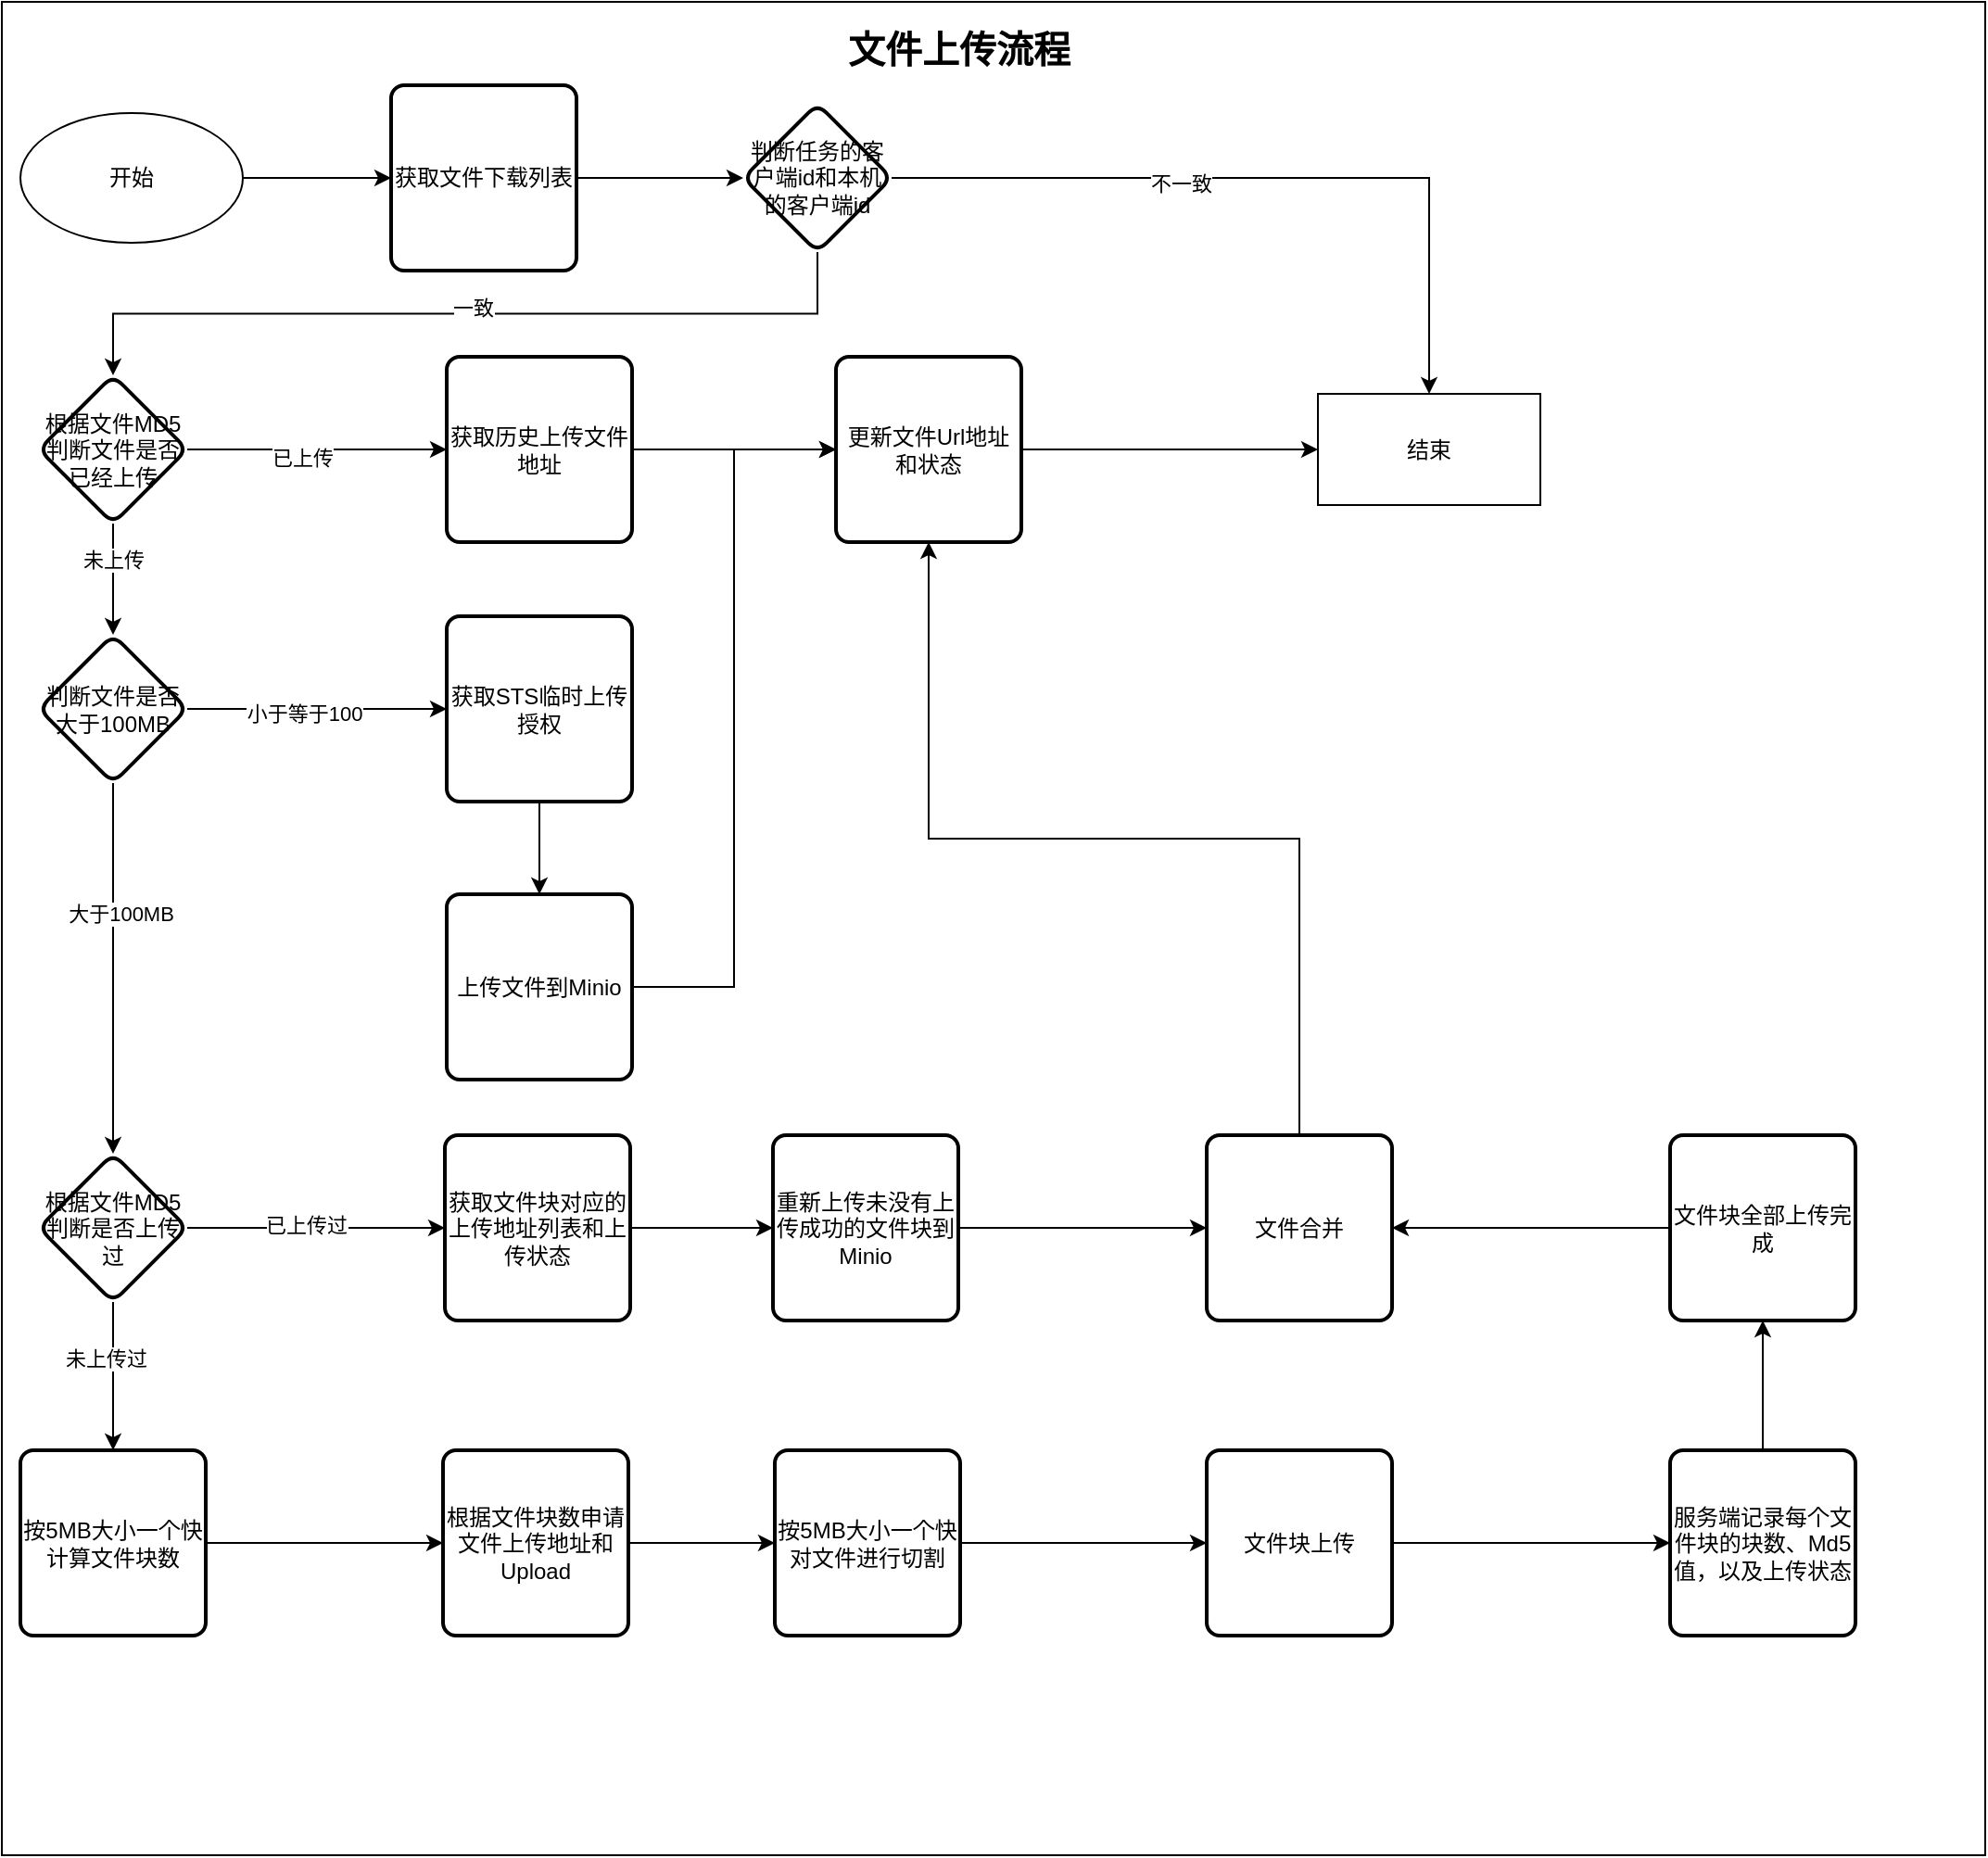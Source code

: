<mxfile version="21.7.1" type="github">
  <diagram id="C5RBs43oDa-KdzZeNtuy" name="Page-1">
    <mxGraphModel dx="1434" dy="758" grid="1" gridSize="10" guides="1" tooltips="1" connect="1" arrows="1" fold="1" page="1" pageScale="1" pageWidth="827" pageHeight="1169" math="0" shadow="0">
      <root>
        <mxCell id="WIyWlLk6GJQsqaUBKTNV-0" />
        <mxCell id="WIyWlLk6GJQsqaUBKTNV-1" parent="WIyWlLk6GJQsqaUBKTNV-0" />
        <mxCell id="q1uxebQJCkmsuz_6a5bE-17" value="" style="whiteSpace=wrap;html=1;" vertex="1" parent="WIyWlLk6GJQsqaUBKTNV-1">
          <mxGeometry x="10" y="20" width="1070" height="1000" as="geometry" />
        </mxCell>
        <mxCell id="q1uxebQJCkmsuz_6a5bE-20" style="edgeStyle=orthogonalEdgeStyle;rounded=0;orthogonalLoop=1;jettySize=auto;html=1;exitX=1;exitY=0.5;exitDx=0;exitDy=0;entryX=0;entryY=0.5;entryDx=0;entryDy=0;" edge="1" parent="WIyWlLk6GJQsqaUBKTNV-1" source="q1uxebQJCkmsuz_6a5bE-18" target="q1uxebQJCkmsuz_6a5bE-19">
          <mxGeometry relative="1" as="geometry" />
        </mxCell>
        <mxCell id="q1uxebQJCkmsuz_6a5bE-18" value="开始" style="ellipse;whiteSpace=wrap;html=1;" vertex="1" parent="WIyWlLk6GJQsqaUBKTNV-1">
          <mxGeometry x="20" y="80" width="120" height="70" as="geometry" />
        </mxCell>
        <mxCell id="q1uxebQJCkmsuz_6a5bE-50" value="" style="edgeStyle=orthogonalEdgeStyle;rounded=0;orthogonalLoop=1;jettySize=auto;html=1;" edge="1" parent="WIyWlLk6GJQsqaUBKTNV-1" source="q1uxebQJCkmsuz_6a5bE-19" target="q1uxebQJCkmsuz_6a5bE-49">
          <mxGeometry relative="1" as="geometry" />
        </mxCell>
        <mxCell id="q1uxebQJCkmsuz_6a5bE-19" value="获取文件下载列表" style="rounded=1;whiteSpace=wrap;html=1;absoluteArcSize=1;arcSize=14;strokeWidth=2;" vertex="1" parent="WIyWlLk6GJQsqaUBKTNV-1">
          <mxGeometry x="220" y="65" width="100" height="100" as="geometry" />
        </mxCell>
        <mxCell id="q1uxebQJCkmsuz_6a5bE-26" style="edgeStyle=orthogonalEdgeStyle;rounded=0;orthogonalLoop=1;jettySize=auto;html=1;exitX=1;exitY=0.5;exitDx=0;exitDy=0;" edge="1" parent="WIyWlLk6GJQsqaUBKTNV-1" source="q1uxebQJCkmsuz_6a5bE-23" target="q1uxebQJCkmsuz_6a5bE-25">
          <mxGeometry relative="1" as="geometry" />
        </mxCell>
        <mxCell id="q1uxebQJCkmsuz_6a5bE-27" value="已上传" style="edgeLabel;html=1;align=center;verticalAlign=middle;resizable=0;points=[];" vertex="1" connectable="0" parent="q1uxebQJCkmsuz_6a5bE-26">
          <mxGeometry x="-0.12" y="-4" relative="1" as="geometry">
            <mxPoint as="offset" />
          </mxGeometry>
        </mxCell>
        <mxCell id="q1uxebQJCkmsuz_6a5bE-29" style="edgeStyle=orthogonalEdgeStyle;rounded=0;orthogonalLoop=1;jettySize=auto;html=1;exitX=0.5;exitY=1;exitDx=0;exitDy=0;entryX=0.5;entryY=0;entryDx=0;entryDy=0;" edge="1" parent="WIyWlLk6GJQsqaUBKTNV-1" source="q1uxebQJCkmsuz_6a5bE-23" target="q1uxebQJCkmsuz_6a5bE-35">
          <mxGeometry relative="1" as="geometry">
            <mxPoint x="70" y="421.5" as="targetPoint" />
          </mxGeometry>
        </mxCell>
        <mxCell id="q1uxebQJCkmsuz_6a5bE-30" value="未上传" style="edgeLabel;html=1;align=center;verticalAlign=middle;resizable=0;points=[];" vertex="1" connectable="0" parent="q1uxebQJCkmsuz_6a5bE-29">
          <mxGeometry x="-0.343" relative="1" as="geometry">
            <mxPoint as="offset" />
          </mxGeometry>
        </mxCell>
        <mxCell id="q1uxebQJCkmsuz_6a5bE-23" value="根据文件MD5判断文件是否已经上传" style="rhombus;whiteSpace=wrap;html=1;rounded=1;arcSize=14;strokeWidth=2;" vertex="1" parent="WIyWlLk6GJQsqaUBKTNV-1">
          <mxGeometry x="30" y="221.5" width="80" height="80" as="geometry" />
        </mxCell>
        <mxCell id="q1uxebQJCkmsuz_6a5bE-33" value="" style="edgeStyle=orthogonalEdgeStyle;rounded=0;orthogonalLoop=1;jettySize=auto;html=1;" edge="1" parent="WIyWlLk6GJQsqaUBKTNV-1" source="q1uxebQJCkmsuz_6a5bE-25" target="q1uxebQJCkmsuz_6a5bE-32">
          <mxGeometry relative="1" as="geometry" />
        </mxCell>
        <mxCell id="q1uxebQJCkmsuz_6a5bE-25" value="获取历史上传文件地址" style="rounded=1;whiteSpace=wrap;html=1;absoluteArcSize=1;arcSize=14;strokeWidth=2;" vertex="1" parent="WIyWlLk6GJQsqaUBKTNV-1">
          <mxGeometry x="250" y="211.5" width="100" height="100" as="geometry" />
        </mxCell>
        <mxCell id="q1uxebQJCkmsuz_6a5bE-31" value="结束" style="rounded=0;whiteSpace=wrap;html=1;" vertex="1" parent="WIyWlLk6GJQsqaUBKTNV-1">
          <mxGeometry x="720" y="231.5" width="120" height="60" as="geometry" />
        </mxCell>
        <mxCell id="q1uxebQJCkmsuz_6a5bE-56" style="edgeStyle=orthogonalEdgeStyle;rounded=0;orthogonalLoop=1;jettySize=auto;html=1;exitX=1;exitY=0.5;exitDx=0;exitDy=0;entryX=0;entryY=0.5;entryDx=0;entryDy=0;" edge="1" parent="WIyWlLk6GJQsqaUBKTNV-1" source="q1uxebQJCkmsuz_6a5bE-32" target="q1uxebQJCkmsuz_6a5bE-31">
          <mxGeometry relative="1" as="geometry" />
        </mxCell>
        <mxCell id="q1uxebQJCkmsuz_6a5bE-32" value="更新文件Url地址和状态" style="rounded=1;whiteSpace=wrap;html=1;absoluteArcSize=1;arcSize=14;strokeWidth=2;" vertex="1" parent="WIyWlLk6GJQsqaUBKTNV-1">
          <mxGeometry x="460" y="211.5" width="100" height="100" as="geometry" />
        </mxCell>
        <mxCell id="q1uxebQJCkmsuz_6a5bE-37" style="edgeStyle=orthogonalEdgeStyle;rounded=0;orthogonalLoop=1;jettySize=auto;html=1;exitX=0.5;exitY=1;exitDx=0;exitDy=0;" edge="1" parent="WIyWlLk6GJQsqaUBKTNV-1" source="q1uxebQJCkmsuz_6a5bE-35" target="q1uxebQJCkmsuz_6a5bE-59">
          <mxGeometry relative="1" as="geometry">
            <mxPoint x="70" y="526.5" as="targetPoint" />
          </mxGeometry>
        </mxCell>
        <mxCell id="q1uxebQJCkmsuz_6a5bE-38" value="大于100MB" style="edgeLabel;html=1;align=center;verticalAlign=middle;resizable=0;points=[];" vertex="1" connectable="0" parent="q1uxebQJCkmsuz_6a5bE-37">
          <mxGeometry x="-0.3" y="4" relative="1" as="geometry">
            <mxPoint as="offset" />
          </mxGeometry>
        </mxCell>
        <mxCell id="q1uxebQJCkmsuz_6a5bE-40" style="edgeStyle=orthogonalEdgeStyle;rounded=0;orthogonalLoop=1;jettySize=auto;html=1;exitX=1;exitY=0.5;exitDx=0;exitDy=0;entryX=0;entryY=0.5;entryDx=0;entryDy=0;" edge="1" parent="WIyWlLk6GJQsqaUBKTNV-1" source="q1uxebQJCkmsuz_6a5bE-35" target="q1uxebQJCkmsuz_6a5bE-39">
          <mxGeometry relative="1" as="geometry" />
        </mxCell>
        <mxCell id="q1uxebQJCkmsuz_6a5bE-41" value="小于等于100" style="edgeLabel;html=1;align=center;verticalAlign=middle;resizable=0;points=[];" vertex="1" connectable="0" parent="q1uxebQJCkmsuz_6a5bE-40">
          <mxGeometry x="-0.1" y="-2" relative="1" as="geometry">
            <mxPoint as="offset" />
          </mxGeometry>
        </mxCell>
        <mxCell id="q1uxebQJCkmsuz_6a5bE-35" value="判断文件是否大于100MB" style="rhombus;whiteSpace=wrap;html=1;rounded=1;arcSize=14;strokeWidth=2;" vertex="1" parent="WIyWlLk6GJQsqaUBKTNV-1">
          <mxGeometry x="30" y="361.5" width="80" height="80" as="geometry" />
        </mxCell>
        <mxCell id="q1uxebQJCkmsuz_6a5bE-43" value="" style="edgeStyle=orthogonalEdgeStyle;rounded=0;orthogonalLoop=1;jettySize=auto;html=1;" edge="1" parent="WIyWlLk6GJQsqaUBKTNV-1" source="q1uxebQJCkmsuz_6a5bE-39" target="q1uxebQJCkmsuz_6a5bE-42">
          <mxGeometry relative="1" as="geometry" />
        </mxCell>
        <mxCell id="q1uxebQJCkmsuz_6a5bE-39" value="获取STS临时上传授权" style="rounded=1;whiteSpace=wrap;html=1;absoluteArcSize=1;arcSize=14;strokeWidth=2;" vertex="1" parent="WIyWlLk6GJQsqaUBKTNV-1">
          <mxGeometry x="250" y="351.5" width="100" height="100" as="geometry" />
        </mxCell>
        <mxCell id="q1uxebQJCkmsuz_6a5bE-47" style="edgeStyle=orthogonalEdgeStyle;rounded=0;orthogonalLoop=1;jettySize=auto;html=1;exitX=1;exitY=0.5;exitDx=0;exitDy=0;entryX=0;entryY=0.5;entryDx=0;entryDy=0;" edge="1" parent="WIyWlLk6GJQsqaUBKTNV-1" source="q1uxebQJCkmsuz_6a5bE-42" target="q1uxebQJCkmsuz_6a5bE-32">
          <mxGeometry relative="1" as="geometry" />
        </mxCell>
        <mxCell id="q1uxebQJCkmsuz_6a5bE-42" value="上传文件到Minio" style="rounded=1;whiteSpace=wrap;html=1;absoluteArcSize=1;arcSize=14;strokeWidth=2;" vertex="1" parent="WIyWlLk6GJQsqaUBKTNV-1">
          <mxGeometry x="250" y="501.5" width="100" height="100" as="geometry" />
        </mxCell>
        <mxCell id="q1uxebQJCkmsuz_6a5bE-51" style="edgeStyle=orthogonalEdgeStyle;rounded=0;orthogonalLoop=1;jettySize=auto;html=1;exitX=0.5;exitY=1;exitDx=0;exitDy=0;" edge="1" parent="WIyWlLk6GJQsqaUBKTNV-1" source="q1uxebQJCkmsuz_6a5bE-49" target="q1uxebQJCkmsuz_6a5bE-23">
          <mxGeometry relative="1" as="geometry" />
        </mxCell>
        <mxCell id="q1uxebQJCkmsuz_6a5bE-52" value="一致" style="edgeLabel;html=1;align=center;verticalAlign=middle;resizable=0;points=[];" vertex="1" connectable="0" parent="q1uxebQJCkmsuz_6a5bE-51">
          <mxGeometry x="-0.016" y="-4" relative="1" as="geometry">
            <mxPoint as="offset" />
          </mxGeometry>
        </mxCell>
        <mxCell id="q1uxebQJCkmsuz_6a5bE-54" style="edgeStyle=orthogonalEdgeStyle;rounded=0;orthogonalLoop=1;jettySize=auto;html=1;exitX=1;exitY=0.5;exitDx=0;exitDy=0;" edge="1" parent="WIyWlLk6GJQsqaUBKTNV-1" source="q1uxebQJCkmsuz_6a5bE-49" target="q1uxebQJCkmsuz_6a5bE-31">
          <mxGeometry relative="1" as="geometry" />
        </mxCell>
        <mxCell id="q1uxebQJCkmsuz_6a5bE-55" value="不一致" style="edgeLabel;html=1;align=center;verticalAlign=middle;resizable=0;points=[];" vertex="1" connectable="0" parent="q1uxebQJCkmsuz_6a5bE-54">
          <mxGeometry x="-0.235" y="-3" relative="1" as="geometry">
            <mxPoint as="offset" />
          </mxGeometry>
        </mxCell>
        <mxCell id="q1uxebQJCkmsuz_6a5bE-49" value="判断任务的客户端id和本机的客户端id" style="rhombus;whiteSpace=wrap;html=1;rounded=1;arcSize=14;strokeWidth=2;" vertex="1" parent="WIyWlLk6GJQsqaUBKTNV-1">
          <mxGeometry x="410" y="75" width="80" height="80" as="geometry" />
        </mxCell>
        <mxCell id="q1uxebQJCkmsuz_6a5bE-75" style="edgeStyle=orthogonalEdgeStyle;rounded=0;orthogonalLoop=1;jettySize=auto;html=1;exitX=1;exitY=0.5;exitDx=0;exitDy=0;entryX=0;entryY=0.5;entryDx=0;entryDy=0;" edge="1" parent="WIyWlLk6GJQsqaUBKTNV-1" source="q1uxebQJCkmsuz_6a5bE-58" target="q1uxebQJCkmsuz_6a5bE-74">
          <mxGeometry relative="1" as="geometry" />
        </mxCell>
        <mxCell id="q1uxebQJCkmsuz_6a5bE-58" value="按5MB大小一个快计算文件块数" style="rounded=1;whiteSpace=wrap;html=1;absoluteArcSize=1;arcSize=14;strokeWidth=2;" vertex="1" parent="WIyWlLk6GJQsqaUBKTNV-1">
          <mxGeometry x="20" y="801.5" width="100" height="100" as="geometry" />
        </mxCell>
        <mxCell id="q1uxebQJCkmsuz_6a5bE-69" style="edgeStyle=orthogonalEdgeStyle;rounded=0;orthogonalLoop=1;jettySize=auto;html=1;exitX=1;exitY=0.5;exitDx=0;exitDy=0;entryX=0;entryY=0.5;entryDx=0;entryDy=0;" edge="1" parent="WIyWlLk6GJQsqaUBKTNV-1" source="q1uxebQJCkmsuz_6a5bE-59" target="q1uxebQJCkmsuz_6a5bE-61">
          <mxGeometry relative="1" as="geometry" />
        </mxCell>
        <mxCell id="q1uxebQJCkmsuz_6a5bE-70" value="已上传过" style="edgeLabel;html=1;align=center;verticalAlign=middle;resizable=0;points=[];" vertex="1" connectable="0" parent="q1uxebQJCkmsuz_6a5bE-69">
          <mxGeometry x="-0.077" y="2" relative="1" as="geometry">
            <mxPoint as="offset" />
          </mxGeometry>
        </mxCell>
        <mxCell id="q1uxebQJCkmsuz_6a5bE-71" style="edgeStyle=orthogonalEdgeStyle;rounded=0;orthogonalLoop=1;jettySize=auto;html=1;exitX=0.5;exitY=1;exitDx=0;exitDy=0;entryX=0.5;entryY=0;entryDx=0;entryDy=0;" edge="1" parent="WIyWlLk6GJQsqaUBKTNV-1" source="q1uxebQJCkmsuz_6a5bE-59" target="q1uxebQJCkmsuz_6a5bE-58">
          <mxGeometry relative="1" as="geometry" />
        </mxCell>
        <mxCell id="q1uxebQJCkmsuz_6a5bE-72" value="未上传过" style="edgeLabel;html=1;align=center;verticalAlign=middle;resizable=0;points=[];" vertex="1" connectable="0" parent="q1uxebQJCkmsuz_6a5bE-71">
          <mxGeometry x="-0.25" y="-4" relative="1" as="geometry">
            <mxPoint as="offset" />
          </mxGeometry>
        </mxCell>
        <mxCell id="q1uxebQJCkmsuz_6a5bE-59" value="根据文件MD5判断是否上传过" style="rhombus;whiteSpace=wrap;html=1;rounded=1;arcSize=14;strokeWidth=2;" vertex="1" parent="WIyWlLk6GJQsqaUBKTNV-1">
          <mxGeometry x="30" y="641.5" width="80" height="80" as="geometry" />
        </mxCell>
        <mxCell id="q1uxebQJCkmsuz_6a5bE-65" style="edgeStyle=orthogonalEdgeStyle;rounded=0;orthogonalLoop=1;jettySize=auto;html=1;exitX=1;exitY=0.5;exitDx=0;exitDy=0;" edge="1" parent="WIyWlLk6GJQsqaUBKTNV-1" source="q1uxebQJCkmsuz_6a5bE-61" target="q1uxebQJCkmsuz_6a5bE-64">
          <mxGeometry relative="1" as="geometry" />
        </mxCell>
        <mxCell id="q1uxebQJCkmsuz_6a5bE-61" value="获取文件块对应的上传地址列表和上传状态" style="rounded=1;whiteSpace=wrap;html=1;absoluteArcSize=1;arcSize=14;strokeWidth=2;" vertex="1" parent="WIyWlLk6GJQsqaUBKTNV-1">
          <mxGeometry x="249" y="631.5" width="100" height="100" as="geometry" />
        </mxCell>
        <mxCell id="q1uxebQJCkmsuz_6a5bE-67" style="edgeStyle=orthogonalEdgeStyle;rounded=0;orthogonalLoop=1;jettySize=auto;html=1;" edge="1" parent="WIyWlLk6GJQsqaUBKTNV-1" source="q1uxebQJCkmsuz_6a5bE-64" target="q1uxebQJCkmsuz_6a5bE-66">
          <mxGeometry relative="1" as="geometry" />
        </mxCell>
        <mxCell id="q1uxebQJCkmsuz_6a5bE-64" value="重新上传未没有上传成功的文件块到Minio" style="rounded=1;whiteSpace=wrap;html=1;absoluteArcSize=1;arcSize=14;strokeWidth=2;" vertex="1" parent="WIyWlLk6GJQsqaUBKTNV-1">
          <mxGeometry x="426" y="631.5" width="100" height="100" as="geometry" />
        </mxCell>
        <mxCell id="q1uxebQJCkmsuz_6a5bE-68" style="edgeStyle=orthogonalEdgeStyle;rounded=0;orthogonalLoop=1;jettySize=auto;html=1;exitX=0.5;exitY=0;exitDx=0;exitDy=0;entryX=0.5;entryY=1;entryDx=0;entryDy=0;" edge="1" parent="WIyWlLk6GJQsqaUBKTNV-1" source="q1uxebQJCkmsuz_6a5bE-66" target="q1uxebQJCkmsuz_6a5bE-32">
          <mxGeometry relative="1" as="geometry" />
        </mxCell>
        <mxCell id="q1uxebQJCkmsuz_6a5bE-66" value="文件合并" style="rounded=1;whiteSpace=wrap;html=1;absoluteArcSize=1;arcSize=14;strokeWidth=2;" vertex="1" parent="WIyWlLk6GJQsqaUBKTNV-1">
          <mxGeometry x="660" y="631.5" width="100" height="100" as="geometry" />
        </mxCell>
        <mxCell id="q1uxebQJCkmsuz_6a5bE-77" style="edgeStyle=orthogonalEdgeStyle;rounded=0;orthogonalLoop=1;jettySize=auto;html=1;exitX=1;exitY=0.5;exitDx=0;exitDy=0;" edge="1" parent="WIyWlLk6GJQsqaUBKTNV-1" source="q1uxebQJCkmsuz_6a5bE-74" target="q1uxebQJCkmsuz_6a5bE-76">
          <mxGeometry relative="1" as="geometry" />
        </mxCell>
        <mxCell id="q1uxebQJCkmsuz_6a5bE-74" value="根据文件块数申请文件上传地址和Upload" style="rounded=1;whiteSpace=wrap;html=1;absoluteArcSize=1;arcSize=14;strokeWidth=2;" vertex="1" parent="WIyWlLk6GJQsqaUBKTNV-1">
          <mxGeometry x="248" y="801.5" width="100" height="100" as="geometry" />
        </mxCell>
        <mxCell id="q1uxebQJCkmsuz_6a5bE-79" style="edgeStyle=orthogonalEdgeStyle;rounded=0;orthogonalLoop=1;jettySize=auto;html=1;exitX=1;exitY=0.5;exitDx=0;exitDy=0;" edge="1" parent="WIyWlLk6GJQsqaUBKTNV-1" source="q1uxebQJCkmsuz_6a5bE-76" target="q1uxebQJCkmsuz_6a5bE-78">
          <mxGeometry relative="1" as="geometry" />
        </mxCell>
        <mxCell id="q1uxebQJCkmsuz_6a5bE-76" value="按5MB大小一个快对文件进行切割" style="rounded=1;whiteSpace=wrap;html=1;absoluteArcSize=1;arcSize=14;strokeWidth=2;" vertex="1" parent="WIyWlLk6GJQsqaUBKTNV-1">
          <mxGeometry x="427" y="801.5" width="100" height="100" as="geometry" />
        </mxCell>
        <mxCell id="q1uxebQJCkmsuz_6a5bE-82" style="edgeStyle=orthogonalEdgeStyle;rounded=0;orthogonalLoop=1;jettySize=auto;html=1;exitX=1;exitY=0.5;exitDx=0;exitDy=0;" edge="1" parent="WIyWlLk6GJQsqaUBKTNV-1" source="q1uxebQJCkmsuz_6a5bE-78" target="q1uxebQJCkmsuz_6a5bE-80">
          <mxGeometry relative="1" as="geometry" />
        </mxCell>
        <mxCell id="q1uxebQJCkmsuz_6a5bE-78" value="文件块上传" style="rounded=1;whiteSpace=wrap;html=1;absoluteArcSize=1;arcSize=14;strokeWidth=2;" vertex="1" parent="WIyWlLk6GJQsqaUBKTNV-1">
          <mxGeometry x="660" y="801.5" width="100" height="100" as="geometry" />
        </mxCell>
        <mxCell id="q1uxebQJCkmsuz_6a5bE-84" style="edgeStyle=orthogonalEdgeStyle;rounded=0;orthogonalLoop=1;jettySize=auto;html=1;" edge="1" parent="WIyWlLk6GJQsqaUBKTNV-1" source="q1uxebQJCkmsuz_6a5bE-80" target="q1uxebQJCkmsuz_6a5bE-83">
          <mxGeometry relative="1" as="geometry" />
        </mxCell>
        <mxCell id="q1uxebQJCkmsuz_6a5bE-80" value="服务端记录每个文件块的块数、Md5值，以及上传状态" style="rounded=1;whiteSpace=wrap;html=1;absoluteArcSize=1;arcSize=14;strokeWidth=2;" vertex="1" parent="WIyWlLk6GJQsqaUBKTNV-1">
          <mxGeometry x="910" y="801.5" width="100" height="100" as="geometry" />
        </mxCell>
        <mxCell id="q1uxebQJCkmsuz_6a5bE-85" style="edgeStyle=orthogonalEdgeStyle;rounded=0;orthogonalLoop=1;jettySize=auto;html=1;exitX=0;exitY=0.5;exitDx=0;exitDy=0;" edge="1" parent="WIyWlLk6GJQsqaUBKTNV-1" source="q1uxebQJCkmsuz_6a5bE-83" target="q1uxebQJCkmsuz_6a5bE-66">
          <mxGeometry relative="1" as="geometry" />
        </mxCell>
        <mxCell id="q1uxebQJCkmsuz_6a5bE-83" value="文件块全部上传完成" style="rounded=1;whiteSpace=wrap;html=1;absoluteArcSize=1;arcSize=14;strokeWidth=2;" vertex="1" parent="WIyWlLk6GJQsqaUBKTNV-1">
          <mxGeometry x="910" y="631.5" width="100" height="100" as="geometry" />
        </mxCell>
        <mxCell id="q1uxebQJCkmsuz_6a5bE-86" value="文件上传流程" style="text;html=1;strokeColor=none;fillColor=none;align=center;verticalAlign=middle;whiteSpace=wrap;rounded=0;fontSize=20;fontStyle=1" vertex="1" parent="WIyWlLk6GJQsqaUBKTNV-1">
          <mxGeometry x="410" y="30" width="233" height="30" as="geometry" />
        </mxCell>
      </root>
    </mxGraphModel>
  </diagram>
</mxfile>

